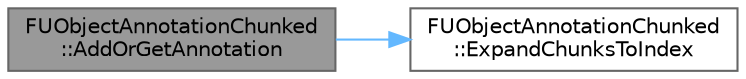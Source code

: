 digraph "FUObjectAnnotationChunked::AddOrGetAnnotation"
{
 // INTERACTIVE_SVG=YES
 // LATEX_PDF_SIZE
  bgcolor="transparent";
  edge [fontname=Helvetica,fontsize=10,labelfontname=Helvetica,labelfontsize=10];
  node [fontname=Helvetica,fontsize=10,shape=box,height=0.2,width=0.4];
  rankdir="LR";
  Node1 [id="Node000001",label="FUObjectAnnotationChunked\l::AddOrGetAnnotation",height=0.2,width=0.4,color="gray40", fillcolor="grey60", style="filled", fontcolor="black",tooltip="Add an annotation to the annotation list."];
  Node1 -> Node2 [id="edge1_Node000001_Node000002",color="steelblue1",style="solid",tooltip=" "];
  Node2 [id="Node000002",label="FUObjectAnnotationChunked\l::ExpandChunksToIndex",height=0.2,width=0.4,color="grey40", fillcolor="white", style="filled",URL="$db/d5f/classFUObjectAnnotationChunked.html#af65ec4e3b69ccbbc4a71755dc5a2abfd",tooltip="Makes sure we have enough chunks to fit the new index."];
}
